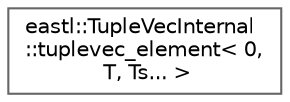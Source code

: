digraph "类继承关系图"
{
 // LATEX_PDF_SIZE
  bgcolor="transparent";
  edge [fontname=Helvetica,fontsize=10,labelfontname=Helvetica,labelfontsize=10];
  node [fontname=Helvetica,fontsize=10,shape=box,height=0.2,width=0.4];
  rankdir="LR";
  Node0 [id="Node000000",label="eastl::TupleVecInternal\l::tuplevec_element\< 0,\l T, Ts... \>",height=0.2,width=0.4,color="grey40", fillcolor="white", style="filled",URL="$structeastl_1_1_tuple_vec_internal_1_1tuplevec__element_3_010_00_01_t_00_01_ts_8_8_8_01_4.html",tooltip=" "];
}
